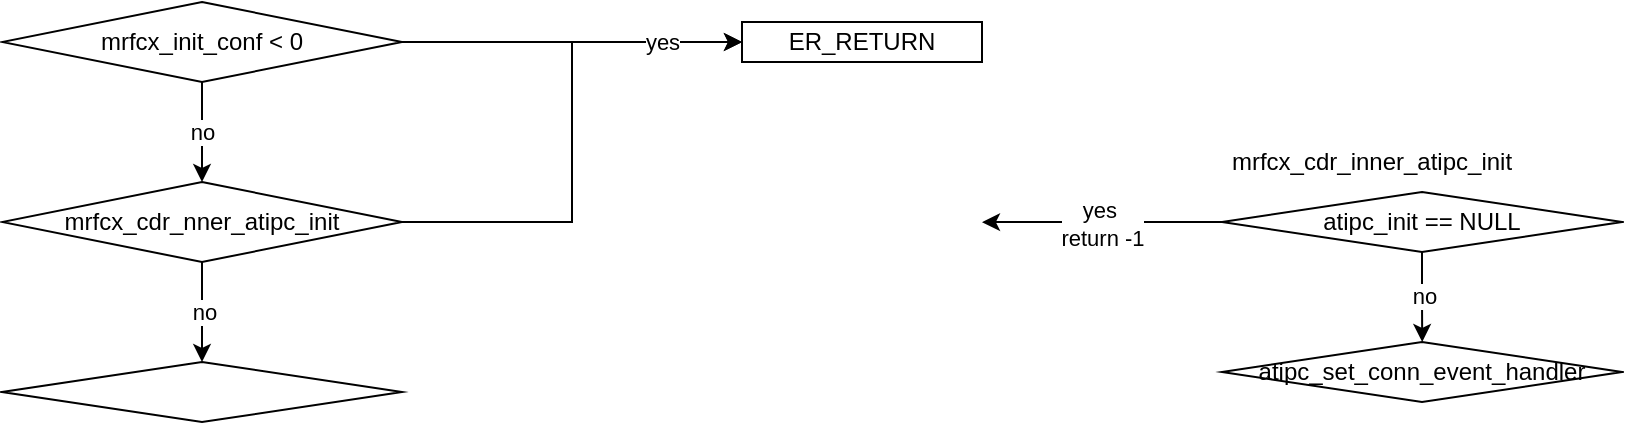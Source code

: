 <mxfile version="28.0.7">
  <diagram name="페이지-1" id="NueoPwY-g3Gd9_wfFGW5">
    <mxGraphModel dx="983" dy="512" grid="1" gridSize="10" guides="1" tooltips="1" connect="1" arrows="1" fold="1" page="1" pageScale="1" pageWidth="827" pageHeight="1169" math="0" shadow="0">
      <root>
        <mxCell id="0" />
        <mxCell id="1" parent="0" />
        <mxCell id="BCSXksTVQqFWVQJgQM4V-4" value="no" style="edgeStyle=orthogonalEdgeStyle;rounded=0;orthogonalLoop=1;jettySize=auto;html=1;exitX=0.5;exitY=1;exitDx=0;exitDy=0;entryX=0.5;entryY=0;entryDx=0;entryDy=0;" edge="1" parent="1" source="BCSXksTVQqFWVQJgQM4V-1" target="BCSXksTVQqFWVQJgQM4V-5">
          <mxGeometry relative="1" as="geometry">
            <mxPoint x="340" y="210" as="targetPoint" />
          </mxGeometry>
        </mxCell>
        <UserObject label="mrfcx_init_conf &amp;lt; 0" tooltip="rfc.ut 에서 읽어옴&#xa;p_conf&#xa;-&gt; read_sleep = 10&#xa;-&gt; retry_sleep = 3&#xa;-&gt; retry_time = 10&#xa;-&gt; max_retry_cnt = 0&#xa;-&gt; max_delay_cnt = 400&#xa;-&gt; max_tuple = 4000&#xa;-&gt; ignore = 0&#xa;...&#xa;" id="BCSXksTVQqFWVQJgQM4V-1">
          <mxCell style="rhombus;whiteSpace=wrap;html=1;" vertex="1" parent="1">
            <mxGeometry x="240" y="120" width="200" height="40" as="geometry" />
          </mxCell>
        </UserObject>
        <mxCell id="BCSXksTVQqFWVQJgQM4V-2" value="ER_RETURN" style="rounded=0;whiteSpace=wrap;html=1;" vertex="1" parent="1">
          <mxGeometry x="610" y="130" width="120" height="20" as="geometry" />
        </mxCell>
        <mxCell id="BCSXksTVQqFWVQJgQM4V-3" value="yes" style="edgeStyle=orthogonalEdgeStyle;rounded=0;orthogonalLoop=1;jettySize=auto;html=1;exitX=1;exitY=0.5;exitDx=0;exitDy=0;entryX=0;entryY=0.5;entryDx=0;entryDy=0;" edge="1" parent="1" source="BCSXksTVQqFWVQJgQM4V-1" target="BCSXksTVQqFWVQJgQM4V-2">
          <mxGeometry x="0.529" relative="1" as="geometry">
            <mxPoint x="490" y="130" as="targetPoint" />
            <mxPoint as="offset" />
          </mxGeometry>
        </mxCell>
        <mxCell id="BCSXksTVQqFWVQJgQM4V-6" value="yes" style="edgeStyle=orthogonalEdgeStyle;rounded=0;orthogonalLoop=1;jettySize=auto;html=1;exitX=1;exitY=0.5;exitDx=0;exitDy=0;entryX=0;entryY=0.5;entryDx=0;entryDy=0;" edge="1" parent="1" source="BCSXksTVQqFWVQJgQM4V-5" target="BCSXksTVQqFWVQJgQM4V-2">
          <mxGeometry x="0.692" relative="1" as="geometry">
            <mxPoint as="offset" />
          </mxGeometry>
        </mxCell>
        <mxCell id="BCSXksTVQqFWVQJgQM4V-7" value="no" style="edgeStyle=orthogonalEdgeStyle;rounded=0;orthogonalLoop=1;jettySize=auto;html=1;exitX=0.5;exitY=1;exitDx=0;exitDy=0;" edge="1" parent="1" source="BCSXksTVQqFWVQJgQM4V-5">
          <mxGeometry relative="1" as="geometry">
            <mxPoint x="340" y="300" as="targetPoint" />
          </mxGeometry>
        </mxCell>
        <UserObject label="mrfcx_cdr_nner_atipc_init" tooltip="/etc/ini/MSSM/scsm.map&#xa;&#xa;" id="BCSXksTVQqFWVQJgQM4V-5">
          <mxCell style="rhombus;whiteSpace=wrap;html=1;" vertex="1" parent="1">
            <mxGeometry x="240" y="210" width="200" height="40" as="geometry" />
          </mxCell>
        </UserObject>
        <mxCell id="BCSXksTVQqFWVQJgQM4V-8" value="" style="rhombus;whiteSpace=wrap;html=1;" vertex="1" parent="1">
          <mxGeometry x="240" y="300" width="200" height="30" as="geometry" />
        </mxCell>
        <mxCell id="BCSXksTVQqFWVQJgQM4V-12" value="yes&amp;nbsp;&lt;div&gt;return -1&lt;/div&gt;" style="edgeStyle=orthogonalEdgeStyle;rounded=0;orthogonalLoop=1;jettySize=auto;html=1;exitX=0;exitY=0.5;exitDx=0;exitDy=0;" edge="1" parent="1" source="BCSXksTVQqFWVQJgQM4V-9">
          <mxGeometry relative="1" as="geometry">
            <mxPoint x="730" y="230.069" as="targetPoint" />
          </mxGeometry>
        </mxCell>
        <mxCell id="BCSXksTVQqFWVQJgQM4V-13" value="no" style="edgeStyle=orthogonalEdgeStyle;rounded=0;orthogonalLoop=1;jettySize=auto;html=1;exitX=0.5;exitY=1;exitDx=0;exitDy=0;" edge="1" parent="1" source="BCSXksTVQqFWVQJgQM4V-9">
          <mxGeometry relative="1" as="geometry">
            <mxPoint x="950.103" y="290.0" as="targetPoint" />
          </mxGeometry>
        </mxCell>
        <mxCell id="BCSXksTVQqFWVQJgQM4V-9" value="atipc_init == NULL" style="rhombus;whiteSpace=wrap;html=1;" vertex="1" parent="1">
          <mxGeometry x="850" y="215" width="200" height="30" as="geometry" />
        </mxCell>
        <mxCell id="BCSXksTVQqFWVQJgQM4V-10" value="mrfcx_cdr_inner_atipc_init" style="text;html=1;align=center;verticalAlign=middle;whiteSpace=wrap;rounded=0;" vertex="1" parent="1">
          <mxGeometry x="850" y="190" width="150" height="20" as="geometry" />
        </mxCell>
        <UserObject label="atipc_set_conn_event_handler" tooltip="이벤트 발생시 _atipc_conn_event_hdlr 에서 메시지 처리" id="BCSXksTVQqFWVQJgQM4V-14">
          <mxCell style="rhombus;whiteSpace=wrap;html=1;" vertex="1" parent="1">
            <mxGeometry x="850" y="290" width="200" height="30" as="geometry" />
          </mxCell>
        </UserObject>
      </root>
    </mxGraphModel>
  </diagram>
</mxfile>
